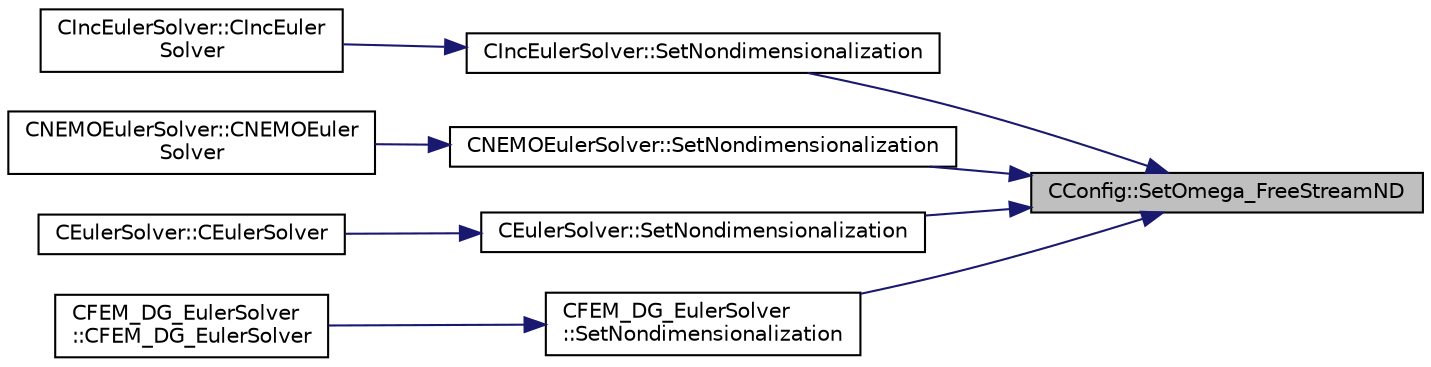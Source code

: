 digraph "CConfig::SetOmega_FreeStreamND"
{
 // LATEX_PDF_SIZE
  edge [fontname="Helvetica",fontsize="10",labelfontname="Helvetica",labelfontsize="10"];
  node [fontname="Helvetica",fontsize="10",shape=record];
  rankdir="RL";
  Node1 [label="CConfig::SetOmega_FreeStreamND",height=0.2,width=0.4,color="black", fillcolor="grey75", style="filled", fontcolor="black",tooltip="Set the non-dimensional freestream specific dissipation rate omega."];
  Node1 -> Node2 [dir="back",color="midnightblue",fontsize="10",style="solid",fontname="Helvetica"];
  Node2 [label="CIncEulerSolver::SetNondimensionalization",height=0.2,width=0.4,color="black", fillcolor="white", style="filled",URL="$classCIncEulerSolver.html#a2cffaa24417cb3803d36d38b3874d6d0",tooltip="Set the solver nondimensionalization."];
  Node2 -> Node3 [dir="back",color="midnightblue",fontsize="10",style="solid",fontname="Helvetica"];
  Node3 [label="CIncEulerSolver::CIncEuler\lSolver",height=0.2,width=0.4,color="black", fillcolor="white", style="filled",URL="$classCIncEulerSolver.html#a2a0c72c1d1d79e45c69da03e01f6281a",tooltip="Constructor of the class."];
  Node1 -> Node4 [dir="back",color="midnightblue",fontsize="10",style="solid",fontname="Helvetica"];
  Node4 [label="CNEMOEulerSolver::SetNondimensionalization",height=0.2,width=0.4,color="black", fillcolor="white", style="filled",URL="$classCNEMOEulerSolver.html#ad23673d38da9e895e4802b6d4d000c1b",tooltip="Set the fluid solver nondimensionalization."];
  Node4 -> Node5 [dir="back",color="midnightblue",fontsize="10",style="solid",fontname="Helvetica"];
  Node5 [label="CNEMOEulerSolver::CNEMOEuler\lSolver",height=0.2,width=0.4,color="black", fillcolor="white", style="filled",URL="$classCNEMOEulerSolver.html#a192d56e184ee19ad0b0dd3282b74f1e6",tooltip="Contructor of the class."];
  Node1 -> Node6 [dir="back",color="midnightblue",fontsize="10",style="solid",fontname="Helvetica"];
  Node6 [label="CEulerSolver::SetNondimensionalization",height=0.2,width=0.4,color="black", fillcolor="white", style="filled",URL="$classCEulerSolver.html#a1c633d6e77fefb2e76308e2ba0af0c2c",tooltip="Set the solver nondimensionalization."];
  Node6 -> Node7 [dir="back",color="midnightblue",fontsize="10",style="solid",fontname="Helvetica"];
  Node7 [label="CEulerSolver::CEulerSolver",height=0.2,width=0.4,color="black", fillcolor="white", style="filled",URL="$classCEulerSolver.html#acb987947b2e76a9900605cb5fee72460",tooltip="Main constructor of this class."];
  Node1 -> Node8 [dir="back",color="midnightblue",fontsize="10",style="solid",fontname="Helvetica"];
  Node8 [label="CFEM_DG_EulerSolver\l::SetNondimensionalization",height=0.2,width=0.4,color="black", fillcolor="white", style="filled",URL="$classCFEM__DG__EulerSolver.html#a31316dc2fe564329d9bb372961b10a3a",tooltip="Set the fluid solver nondimensionalization."];
  Node8 -> Node9 [dir="back",color="midnightblue",fontsize="10",style="solid",fontname="Helvetica"];
  Node9 [label="CFEM_DG_EulerSolver\l::CFEM_DG_EulerSolver",height=0.2,width=0.4,color="black", fillcolor="white", style="filled",URL="$classCFEM__DG__EulerSolver.html#a70d30ef9e7cd7620d54ec73f4b1ed28c",tooltip=" "];
}
